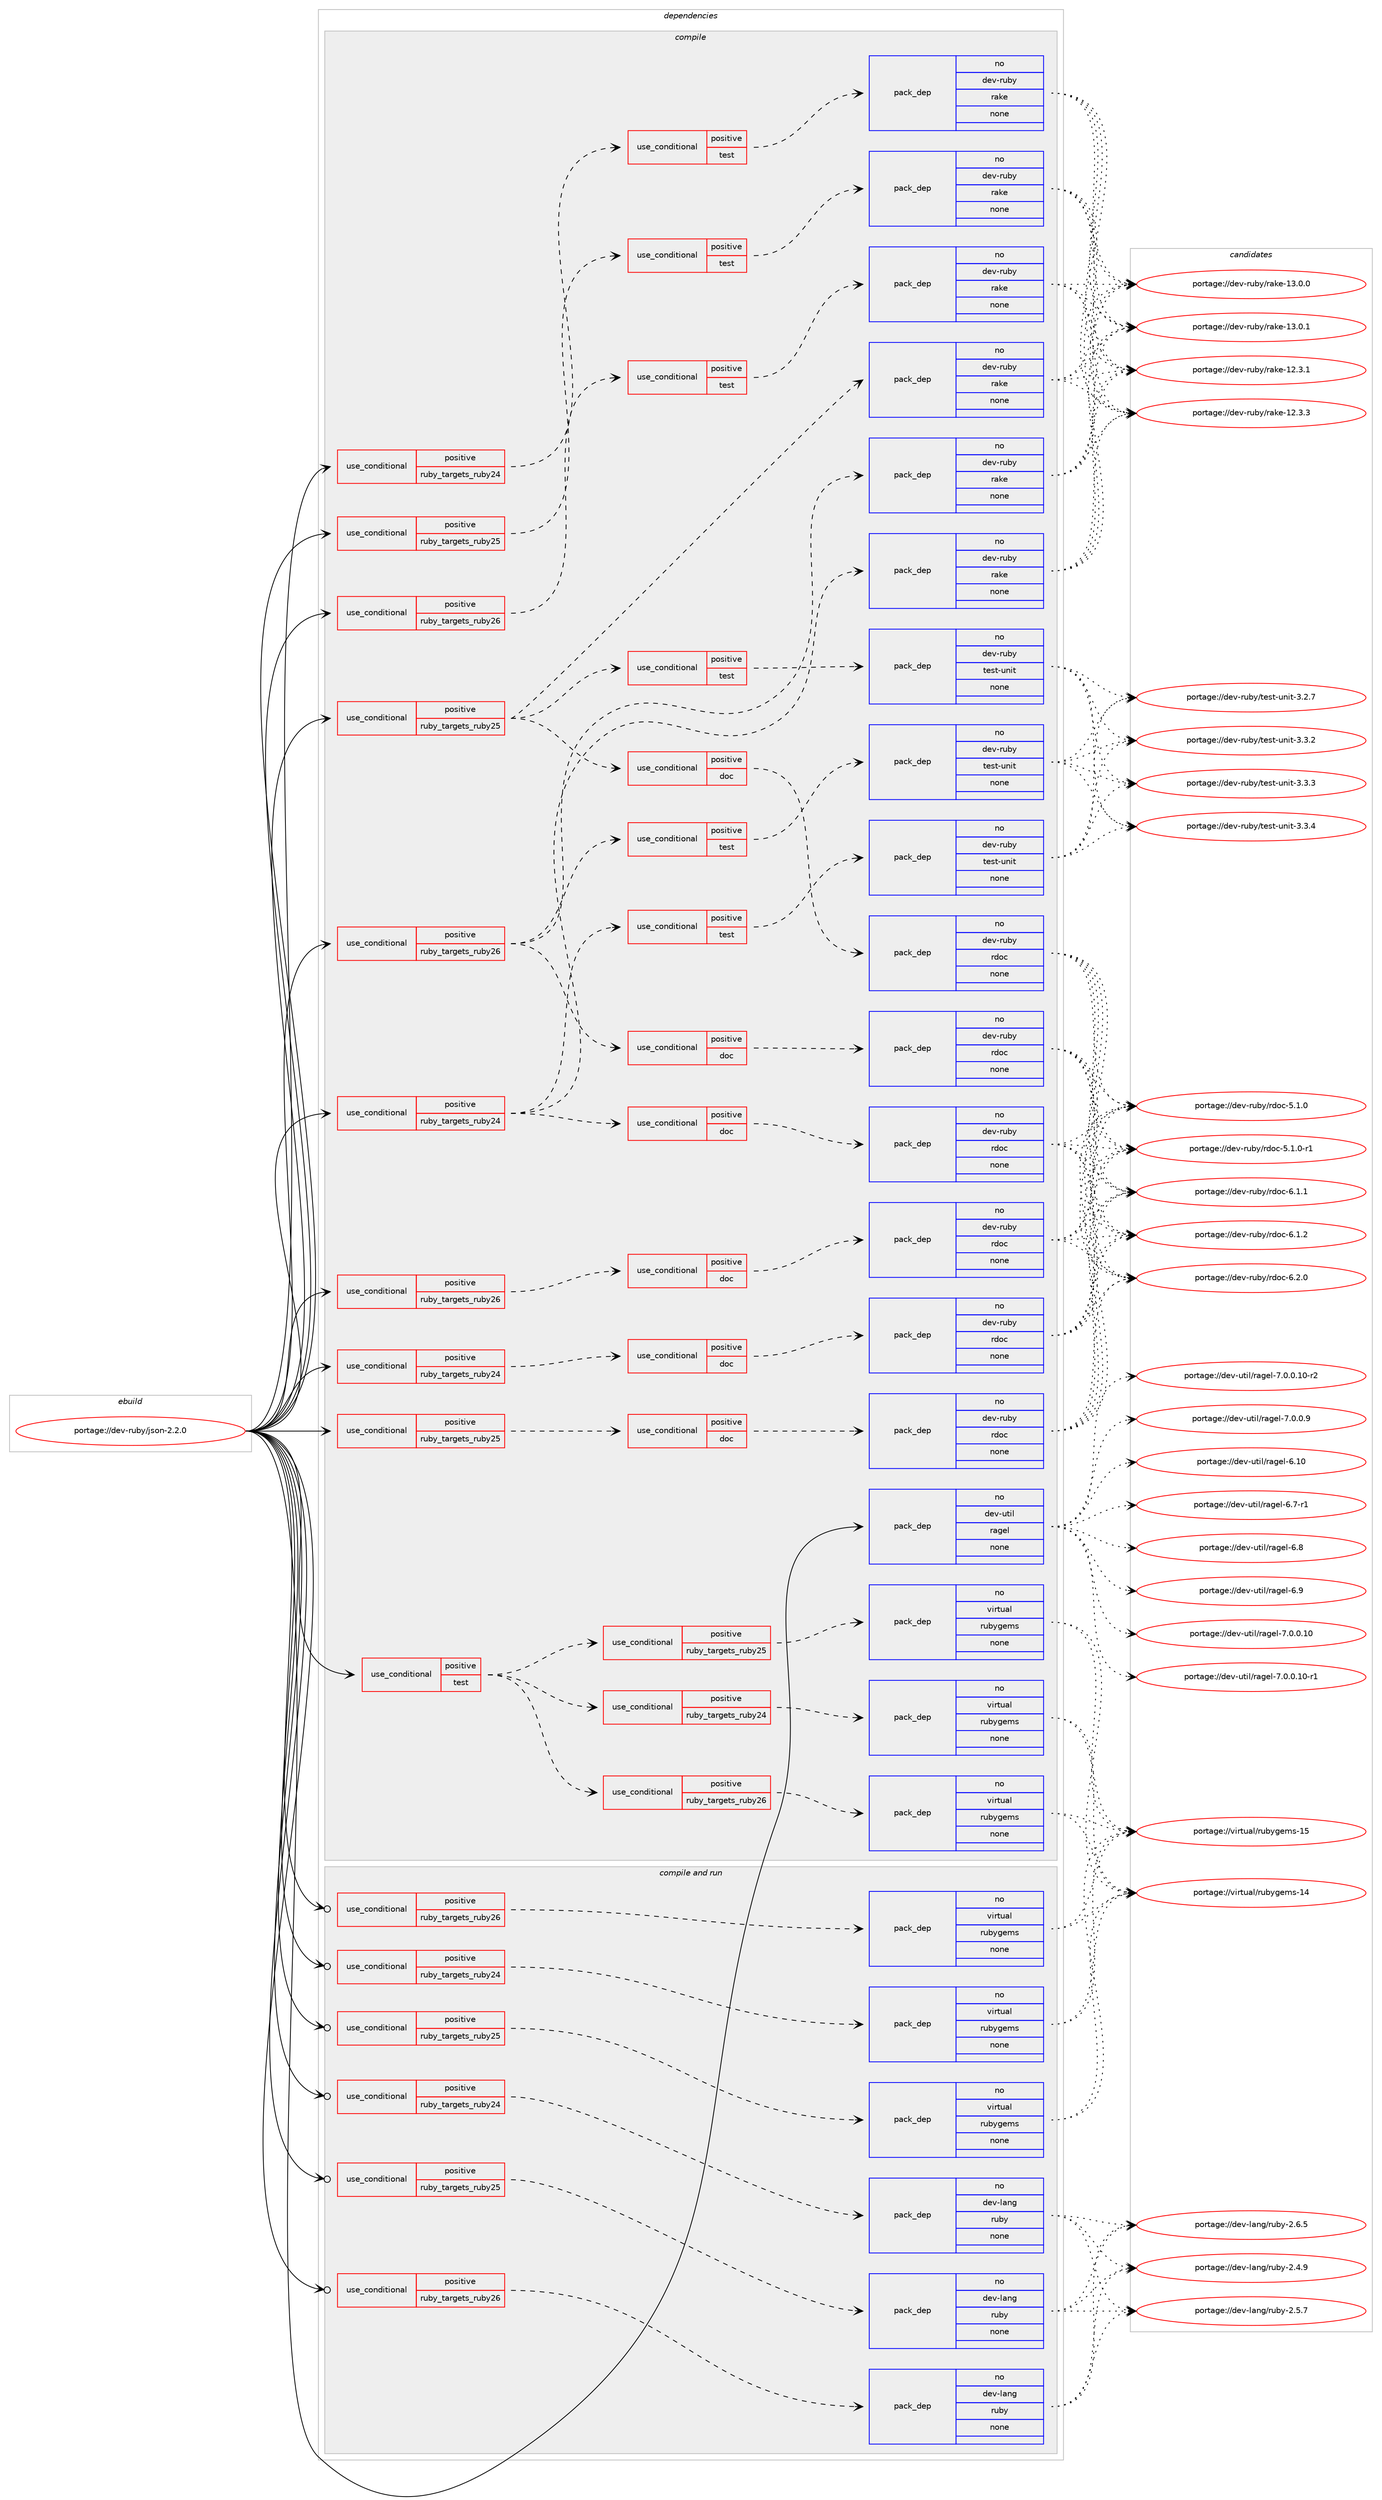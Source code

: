 digraph prolog {

# *************
# Graph options
# *************

newrank=true;
concentrate=true;
compound=true;
graph [rankdir=LR,fontname=Helvetica,fontsize=10,ranksep=1.5];#, ranksep=2.5, nodesep=0.2];
edge  [arrowhead=vee];
node  [fontname=Helvetica,fontsize=10];

# **********
# The ebuild
# **********

subgraph cluster_leftcol {
color=gray;
rank=same;
label=<<i>ebuild</i>>;
id [label="portage://dev-ruby/json-2.2.0", color=red, width=4, href="../dev-ruby/json-2.2.0.svg"];
}

# ****************
# The dependencies
# ****************

subgraph cluster_midcol {
color=gray;
label=<<i>dependencies</i>>;
subgraph cluster_compile {
fillcolor="#eeeeee";
style=filled;
label=<<i>compile</i>>;
subgraph cond54620 {
dependency225868 [label=<<TABLE BORDER="0" CELLBORDER="1" CELLSPACING="0" CELLPADDING="4"><TR><TD ROWSPAN="3" CELLPADDING="10">use_conditional</TD></TR><TR><TD>positive</TD></TR><TR><TD>ruby_targets_ruby24</TD></TR></TABLE>>, shape=none, color=red];
subgraph cond54621 {
dependency225869 [label=<<TABLE BORDER="0" CELLBORDER="1" CELLSPACING="0" CELLPADDING="4"><TR><TD ROWSPAN="3" CELLPADDING="10">use_conditional</TD></TR><TR><TD>positive</TD></TR><TR><TD>doc</TD></TR></TABLE>>, shape=none, color=red];
subgraph pack167748 {
dependency225870 [label=<<TABLE BORDER="0" CELLBORDER="1" CELLSPACING="0" CELLPADDING="4" WIDTH="220"><TR><TD ROWSPAN="6" CELLPADDING="30">pack_dep</TD></TR><TR><TD WIDTH="110">no</TD></TR><TR><TD>dev-ruby</TD></TR><TR><TD>rdoc</TD></TR><TR><TD>none</TD></TR><TR><TD></TD></TR></TABLE>>, shape=none, color=blue];
}
dependency225869:e -> dependency225870:w [weight=20,style="dashed",arrowhead="vee"];
}
dependency225868:e -> dependency225869:w [weight=20,style="dashed",arrowhead="vee"];
}
id:e -> dependency225868:w [weight=20,style="solid",arrowhead="vee"];
subgraph cond54622 {
dependency225871 [label=<<TABLE BORDER="0" CELLBORDER="1" CELLSPACING="0" CELLPADDING="4"><TR><TD ROWSPAN="3" CELLPADDING="10">use_conditional</TD></TR><TR><TD>positive</TD></TR><TR><TD>ruby_targets_ruby24</TD></TR></TABLE>>, shape=none, color=red];
subgraph cond54623 {
dependency225872 [label=<<TABLE BORDER="0" CELLBORDER="1" CELLSPACING="0" CELLPADDING="4"><TR><TD ROWSPAN="3" CELLPADDING="10">use_conditional</TD></TR><TR><TD>positive</TD></TR><TR><TD>test</TD></TR></TABLE>>, shape=none, color=red];
subgraph pack167749 {
dependency225873 [label=<<TABLE BORDER="0" CELLBORDER="1" CELLSPACING="0" CELLPADDING="4" WIDTH="220"><TR><TD ROWSPAN="6" CELLPADDING="30">pack_dep</TD></TR><TR><TD WIDTH="110">no</TD></TR><TR><TD>dev-ruby</TD></TR><TR><TD>rake</TD></TR><TR><TD>none</TD></TR><TR><TD></TD></TR></TABLE>>, shape=none, color=blue];
}
dependency225872:e -> dependency225873:w [weight=20,style="dashed",arrowhead="vee"];
}
dependency225871:e -> dependency225872:w [weight=20,style="dashed",arrowhead="vee"];
}
id:e -> dependency225871:w [weight=20,style="solid",arrowhead="vee"];
subgraph cond54624 {
dependency225874 [label=<<TABLE BORDER="0" CELLBORDER="1" CELLSPACING="0" CELLPADDING="4"><TR><TD ROWSPAN="3" CELLPADDING="10">use_conditional</TD></TR><TR><TD>positive</TD></TR><TR><TD>ruby_targets_ruby24</TD></TR></TABLE>>, shape=none, color=red];
subgraph pack167750 {
dependency225875 [label=<<TABLE BORDER="0" CELLBORDER="1" CELLSPACING="0" CELLPADDING="4" WIDTH="220"><TR><TD ROWSPAN="6" CELLPADDING="30">pack_dep</TD></TR><TR><TD WIDTH="110">no</TD></TR><TR><TD>dev-ruby</TD></TR><TR><TD>rake</TD></TR><TR><TD>none</TD></TR><TR><TD></TD></TR></TABLE>>, shape=none, color=blue];
}
dependency225874:e -> dependency225875:w [weight=20,style="dashed",arrowhead="vee"];
subgraph cond54625 {
dependency225876 [label=<<TABLE BORDER="0" CELLBORDER="1" CELLSPACING="0" CELLPADDING="4"><TR><TD ROWSPAN="3" CELLPADDING="10">use_conditional</TD></TR><TR><TD>positive</TD></TR><TR><TD>doc</TD></TR></TABLE>>, shape=none, color=red];
subgraph pack167751 {
dependency225877 [label=<<TABLE BORDER="0" CELLBORDER="1" CELLSPACING="0" CELLPADDING="4" WIDTH="220"><TR><TD ROWSPAN="6" CELLPADDING="30">pack_dep</TD></TR><TR><TD WIDTH="110">no</TD></TR><TR><TD>dev-ruby</TD></TR><TR><TD>rdoc</TD></TR><TR><TD>none</TD></TR><TR><TD></TD></TR></TABLE>>, shape=none, color=blue];
}
dependency225876:e -> dependency225877:w [weight=20,style="dashed",arrowhead="vee"];
}
dependency225874:e -> dependency225876:w [weight=20,style="dashed",arrowhead="vee"];
subgraph cond54626 {
dependency225878 [label=<<TABLE BORDER="0" CELLBORDER="1" CELLSPACING="0" CELLPADDING="4"><TR><TD ROWSPAN="3" CELLPADDING="10">use_conditional</TD></TR><TR><TD>positive</TD></TR><TR><TD>test</TD></TR></TABLE>>, shape=none, color=red];
subgraph pack167752 {
dependency225879 [label=<<TABLE BORDER="0" CELLBORDER="1" CELLSPACING="0" CELLPADDING="4" WIDTH="220"><TR><TD ROWSPAN="6" CELLPADDING="30">pack_dep</TD></TR><TR><TD WIDTH="110">no</TD></TR><TR><TD>dev-ruby</TD></TR><TR><TD>test-unit</TD></TR><TR><TD>none</TD></TR><TR><TD></TD></TR></TABLE>>, shape=none, color=blue];
}
dependency225878:e -> dependency225879:w [weight=20,style="dashed",arrowhead="vee"];
}
dependency225874:e -> dependency225878:w [weight=20,style="dashed",arrowhead="vee"];
}
id:e -> dependency225874:w [weight=20,style="solid",arrowhead="vee"];
subgraph cond54627 {
dependency225880 [label=<<TABLE BORDER="0" CELLBORDER="1" CELLSPACING="0" CELLPADDING="4"><TR><TD ROWSPAN="3" CELLPADDING="10">use_conditional</TD></TR><TR><TD>positive</TD></TR><TR><TD>ruby_targets_ruby25</TD></TR></TABLE>>, shape=none, color=red];
subgraph cond54628 {
dependency225881 [label=<<TABLE BORDER="0" CELLBORDER="1" CELLSPACING="0" CELLPADDING="4"><TR><TD ROWSPAN="3" CELLPADDING="10">use_conditional</TD></TR><TR><TD>positive</TD></TR><TR><TD>doc</TD></TR></TABLE>>, shape=none, color=red];
subgraph pack167753 {
dependency225882 [label=<<TABLE BORDER="0" CELLBORDER="1" CELLSPACING="0" CELLPADDING="4" WIDTH="220"><TR><TD ROWSPAN="6" CELLPADDING="30">pack_dep</TD></TR><TR><TD WIDTH="110">no</TD></TR><TR><TD>dev-ruby</TD></TR><TR><TD>rdoc</TD></TR><TR><TD>none</TD></TR><TR><TD></TD></TR></TABLE>>, shape=none, color=blue];
}
dependency225881:e -> dependency225882:w [weight=20,style="dashed",arrowhead="vee"];
}
dependency225880:e -> dependency225881:w [weight=20,style="dashed",arrowhead="vee"];
}
id:e -> dependency225880:w [weight=20,style="solid",arrowhead="vee"];
subgraph cond54629 {
dependency225883 [label=<<TABLE BORDER="0" CELLBORDER="1" CELLSPACING="0" CELLPADDING="4"><TR><TD ROWSPAN="3" CELLPADDING="10">use_conditional</TD></TR><TR><TD>positive</TD></TR><TR><TD>ruby_targets_ruby25</TD></TR></TABLE>>, shape=none, color=red];
subgraph cond54630 {
dependency225884 [label=<<TABLE BORDER="0" CELLBORDER="1" CELLSPACING="0" CELLPADDING="4"><TR><TD ROWSPAN="3" CELLPADDING="10">use_conditional</TD></TR><TR><TD>positive</TD></TR><TR><TD>test</TD></TR></TABLE>>, shape=none, color=red];
subgraph pack167754 {
dependency225885 [label=<<TABLE BORDER="0" CELLBORDER="1" CELLSPACING="0" CELLPADDING="4" WIDTH="220"><TR><TD ROWSPAN="6" CELLPADDING="30">pack_dep</TD></TR><TR><TD WIDTH="110">no</TD></TR><TR><TD>dev-ruby</TD></TR><TR><TD>rake</TD></TR><TR><TD>none</TD></TR><TR><TD></TD></TR></TABLE>>, shape=none, color=blue];
}
dependency225884:e -> dependency225885:w [weight=20,style="dashed",arrowhead="vee"];
}
dependency225883:e -> dependency225884:w [weight=20,style="dashed",arrowhead="vee"];
}
id:e -> dependency225883:w [weight=20,style="solid",arrowhead="vee"];
subgraph cond54631 {
dependency225886 [label=<<TABLE BORDER="0" CELLBORDER="1" CELLSPACING="0" CELLPADDING="4"><TR><TD ROWSPAN="3" CELLPADDING="10">use_conditional</TD></TR><TR><TD>positive</TD></TR><TR><TD>ruby_targets_ruby25</TD></TR></TABLE>>, shape=none, color=red];
subgraph pack167755 {
dependency225887 [label=<<TABLE BORDER="0" CELLBORDER="1" CELLSPACING="0" CELLPADDING="4" WIDTH="220"><TR><TD ROWSPAN="6" CELLPADDING="30">pack_dep</TD></TR><TR><TD WIDTH="110">no</TD></TR><TR><TD>dev-ruby</TD></TR><TR><TD>rake</TD></TR><TR><TD>none</TD></TR><TR><TD></TD></TR></TABLE>>, shape=none, color=blue];
}
dependency225886:e -> dependency225887:w [weight=20,style="dashed",arrowhead="vee"];
subgraph cond54632 {
dependency225888 [label=<<TABLE BORDER="0" CELLBORDER="1" CELLSPACING="0" CELLPADDING="4"><TR><TD ROWSPAN="3" CELLPADDING="10">use_conditional</TD></TR><TR><TD>positive</TD></TR><TR><TD>doc</TD></TR></TABLE>>, shape=none, color=red];
subgraph pack167756 {
dependency225889 [label=<<TABLE BORDER="0" CELLBORDER="1" CELLSPACING="0" CELLPADDING="4" WIDTH="220"><TR><TD ROWSPAN="6" CELLPADDING="30">pack_dep</TD></TR><TR><TD WIDTH="110">no</TD></TR><TR><TD>dev-ruby</TD></TR><TR><TD>rdoc</TD></TR><TR><TD>none</TD></TR><TR><TD></TD></TR></TABLE>>, shape=none, color=blue];
}
dependency225888:e -> dependency225889:w [weight=20,style="dashed",arrowhead="vee"];
}
dependency225886:e -> dependency225888:w [weight=20,style="dashed",arrowhead="vee"];
subgraph cond54633 {
dependency225890 [label=<<TABLE BORDER="0" CELLBORDER="1" CELLSPACING="0" CELLPADDING="4"><TR><TD ROWSPAN="3" CELLPADDING="10">use_conditional</TD></TR><TR><TD>positive</TD></TR><TR><TD>test</TD></TR></TABLE>>, shape=none, color=red];
subgraph pack167757 {
dependency225891 [label=<<TABLE BORDER="0" CELLBORDER="1" CELLSPACING="0" CELLPADDING="4" WIDTH="220"><TR><TD ROWSPAN="6" CELLPADDING="30">pack_dep</TD></TR><TR><TD WIDTH="110">no</TD></TR><TR><TD>dev-ruby</TD></TR><TR><TD>test-unit</TD></TR><TR><TD>none</TD></TR><TR><TD></TD></TR></TABLE>>, shape=none, color=blue];
}
dependency225890:e -> dependency225891:w [weight=20,style="dashed",arrowhead="vee"];
}
dependency225886:e -> dependency225890:w [weight=20,style="dashed",arrowhead="vee"];
}
id:e -> dependency225886:w [weight=20,style="solid",arrowhead="vee"];
subgraph cond54634 {
dependency225892 [label=<<TABLE BORDER="0" CELLBORDER="1" CELLSPACING="0" CELLPADDING="4"><TR><TD ROWSPAN="3" CELLPADDING="10">use_conditional</TD></TR><TR><TD>positive</TD></TR><TR><TD>ruby_targets_ruby26</TD></TR></TABLE>>, shape=none, color=red];
subgraph cond54635 {
dependency225893 [label=<<TABLE BORDER="0" CELLBORDER="1" CELLSPACING="0" CELLPADDING="4"><TR><TD ROWSPAN="3" CELLPADDING="10">use_conditional</TD></TR><TR><TD>positive</TD></TR><TR><TD>doc</TD></TR></TABLE>>, shape=none, color=red];
subgraph pack167758 {
dependency225894 [label=<<TABLE BORDER="0" CELLBORDER="1" CELLSPACING="0" CELLPADDING="4" WIDTH="220"><TR><TD ROWSPAN="6" CELLPADDING="30">pack_dep</TD></TR><TR><TD WIDTH="110">no</TD></TR><TR><TD>dev-ruby</TD></TR><TR><TD>rdoc</TD></TR><TR><TD>none</TD></TR><TR><TD></TD></TR></TABLE>>, shape=none, color=blue];
}
dependency225893:e -> dependency225894:w [weight=20,style="dashed",arrowhead="vee"];
}
dependency225892:e -> dependency225893:w [weight=20,style="dashed",arrowhead="vee"];
}
id:e -> dependency225892:w [weight=20,style="solid",arrowhead="vee"];
subgraph cond54636 {
dependency225895 [label=<<TABLE BORDER="0" CELLBORDER="1" CELLSPACING="0" CELLPADDING="4"><TR><TD ROWSPAN="3" CELLPADDING="10">use_conditional</TD></TR><TR><TD>positive</TD></TR><TR><TD>ruby_targets_ruby26</TD></TR></TABLE>>, shape=none, color=red];
subgraph cond54637 {
dependency225896 [label=<<TABLE BORDER="0" CELLBORDER="1" CELLSPACING="0" CELLPADDING="4"><TR><TD ROWSPAN="3" CELLPADDING="10">use_conditional</TD></TR><TR><TD>positive</TD></TR><TR><TD>test</TD></TR></TABLE>>, shape=none, color=red];
subgraph pack167759 {
dependency225897 [label=<<TABLE BORDER="0" CELLBORDER="1" CELLSPACING="0" CELLPADDING="4" WIDTH="220"><TR><TD ROWSPAN="6" CELLPADDING="30">pack_dep</TD></TR><TR><TD WIDTH="110">no</TD></TR><TR><TD>dev-ruby</TD></TR><TR><TD>rake</TD></TR><TR><TD>none</TD></TR><TR><TD></TD></TR></TABLE>>, shape=none, color=blue];
}
dependency225896:e -> dependency225897:w [weight=20,style="dashed",arrowhead="vee"];
}
dependency225895:e -> dependency225896:w [weight=20,style="dashed",arrowhead="vee"];
}
id:e -> dependency225895:w [weight=20,style="solid",arrowhead="vee"];
subgraph cond54638 {
dependency225898 [label=<<TABLE BORDER="0" CELLBORDER="1" CELLSPACING="0" CELLPADDING="4"><TR><TD ROWSPAN="3" CELLPADDING="10">use_conditional</TD></TR><TR><TD>positive</TD></TR><TR><TD>ruby_targets_ruby26</TD></TR></TABLE>>, shape=none, color=red];
subgraph pack167760 {
dependency225899 [label=<<TABLE BORDER="0" CELLBORDER="1" CELLSPACING="0" CELLPADDING="4" WIDTH="220"><TR><TD ROWSPAN="6" CELLPADDING="30">pack_dep</TD></TR><TR><TD WIDTH="110">no</TD></TR><TR><TD>dev-ruby</TD></TR><TR><TD>rake</TD></TR><TR><TD>none</TD></TR><TR><TD></TD></TR></TABLE>>, shape=none, color=blue];
}
dependency225898:e -> dependency225899:w [weight=20,style="dashed",arrowhead="vee"];
subgraph cond54639 {
dependency225900 [label=<<TABLE BORDER="0" CELLBORDER="1" CELLSPACING="0" CELLPADDING="4"><TR><TD ROWSPAN="3" CELLPADDING="10">use_conditional</TD></TR><TR><TD>positive</TD></TR><TR><TD>doc</TD></TR></TABLE>>, shape=none, color=red];
subgraph pack167761 {
dependency225901 [label=<<TABLE BORDER="0" CELLBORDER="1" CELLSPACING="0" CELLPADDING="4" WIDTH="220"><TR><TD ROWSPAN="6" CELLPADDING="30">pack_dep</TD></TR><TR><TD WIDTH="110">no</TD></TR><TR><TD>dev-ruby</TD></TR><TR><TD>rdoc</TD></TR><TR><TD>none</TD></TR><TR><TD></TD></TR></TABLE>>, shape=none, color=blue];
}
dependency225900:e -> dependency225901:w [weight=20,style="dashed",arrowhead="vee"];
}
dependency225898:e -> dependency225900:w [weight=20,style="dashed",arrowhead="vee"];
subgraph cond54640 {
dependency225902 [label=<<TABLE BORDER="0" CELLBORDER="1" CELLSPACING="0" CELLPADDING="4"><TR><TD ROWSPAN="3" CELLPADDING="10">use_conditional</TD></TR><TR><TD>positive</TD></TR><TR><TD>test</TD></TR></TABLE>>, shape=none, color=red];
subgraph pack167762 {
dependency225903 [label=<<TABLE BORDER="0" CELLBORDER="1" CELLSPACING="0" CELLPADDING="4" WIDTH="220"><TR><TD ROWSPAN="6" CELLPADDING="30">pack_dep</TD></TR><TR><TD WIDTH="110">no</TD></TR><TR><TD>dev-ruby</TD></TR><TR><TD>test-unit</TD></TR><TR><TD>none</TD></TR><TR><TD></TD></TR></TABLE>>, shape=none, color=blue];
}
dependency225902:e -> dependency225903:w [weight=20,style="dashed",arrowhead="vee"];
}
dependency225898:e -> dependency225902:w [weight=20,style="dashed",arrowhead="vee"];
}
id:e -> dependency225898:w [weight=20,style="solid",arrowhead="vee"];
subgraph cond54641 {
dependency225904 [label=<<TABLE BORDER="0" CELLBORDER="1" CELLSPACING="0" CELLPADDING="4"><TR><TD ROWSPAN="3" CELLPADDING="10">use_conditional</TD></TR><TR><TD>positive</TD></TR><TR><TD>test</TD></TR></TABLE>>, shape=none, color=red];
subgraph cond54642 {
dependency225905 [label=<<TABLE BORDER="0" CELLBORDER="1" CELLSPACING="0" CELLPADDING="4"><TR><TD ROWSPAN="3" CELLPADDING="10">use_conditional</TD></TR><TR><TD>positive</TD></TR><TR><TD>ruby_targets_ruby24</TD></TR></TABLE>>, shape=none, color=red];
subgraph pack167763 {
dependency225906 [label=<<TABLE BORDER="0" CELLBORDER="1" CELLSPACING="0" CELLPADDING="4" WIDTH="220"><TR><TD ROWSPAN="6" CELLPADDING="30">pack_dep</TD></TR><TR><TD WIDTH="110">no</TD></TR><TR><TD>virtual</TD></TR><TR><TD>rubygems</TD></TR><TR><TD>none</TD></TR><TR><TD></TD></TR></TABLE>>, shape=none, color=blue];
}
dependency225905:e -> dependency225906:w [weight=20,style="dashed",arrowhead="vee"];
}
dependency225904:e -> dependency225905:w [weight=20,style="dashed",arrowhead="vee"];
subgraph cond54643 {
dependency225907 [label=<<TABLE BORDER="0" CELLBORDER="1" CELLSPACING="0" CELLPADDING="4"><TR><TD ROWSPAN="3" CELLPADDING="10">use_conditional</TD></TR><TR><TD>positive</TD></TR><TR><TD>ruby_targets_ruby25</TD></TR></TABLE>>, shape=none, color=red];
subgraph pack167764 {
dependency225908 [label=<<TABLE BORDER="0" CELLBORDER="1" CELLSPACING="0" CELLPADDING="4" WIDTH="220"><TR><TD ROWSPAN="6" CELLPADDING="30">pack_dep</TD></TR><TR><TD WIDTH="110">no</TD></TR><TR><TD>virtual</TD></TR><TR><TD>rubygems</TD></TR><TR><TD>none</TD></TR><TR><TD></TD></TR></TABLE>>, shape=none, color=blue];
}
dependency225907:e -> dependency225908:w [weight=20,style="dashed",arrowhead="vee"];
}
dependency225904:e -> dependency225907:w [weight=20,style="dashed",arrowhead="vee"];
subgraph cond54644 {
dependency225909 [label=<<TABLE BORDER="0" CELLBORDER="1" CELLSPACING="0" CELLPADDING="4"><TR><TD ROWSPAN="3" CELLPADDING="10">use_conditional</TD></TR><TR><TD>positive</TD></TR><TR><TD>ruby_targets_ruby26</TD></TR></TABLE>>, shape=none, color=red];
subgraph pack167765 {
dependency225910 [label=<<TABLE BORDER="0" CELLBORDER="1" CELLSPACING="0" CELLPADDING="4" WIDTH="220"><TR><TD ROWSPAN="6" CELLPADDING="30">pack_dep</TD></TR><TR><TD WIDTH="110">no</TD></TR><TR><TD>virtual</TD></TR><TR><TD>rubygems</TD></TR><TR><TD>none</TD></TR><TR><TD></TD></TR></TABLE>>, shape=none, color=blue];
}
dependency225909:e -> dependency225910:w [weight=20,style="dashed",arrowhead="vee"];
}
dependency225904:e -> dependency225909:w [weight=20,style="dashed",arrowhead="vee"];
}
id:e -> dependency225904:w [weight=20,style="solid",arrowhead="vee"];
subgraph pack167766 {
dependency225911 [label=<<TABLE BORDER="0" CELLBORDER="1" CELLSPACING="0" CELLPADDING="4" WIDTH="220"><TR><TD ROWSPAN="6" CELLPADDING="30">pack_dep</TD></TR><TR><TD WIDTH="110">no</TD></TR><TR><TD>dev-util</TD></TR><TR><TD>ragel</TD></TR><TR><TD>none</TD></TR><TR><TD></TD></TR></TABLE>>, shape=none, color=blue];
}
id:e -> dependency225911:w [weight=20,style="solid",arrowhead="vee"];
}
subgraph cluster_compileandrun {
fillcolor="#eeeeee";
style=filled;
label=<<i>compile and run</i>>;
subgraph cond54645 {
dependency225912 [label=<<TABLE BORDER="0" CELLBORDER="1" CELLSPACING="0" CELLPADDING="4"><TR><TD ROWSPAN="3" CELLPADDING="10">use_conditional</TD></TR><TR><TD>positive</TD></TR><TR><TD>ruby_targets_ruby24</TD></TR></TABLE>>, shape=none, color=red];
subgraph pack167767 {
dependency225913 [label=<<TABLE BORDER="0" CELLBORDER="1" CELLSPACING="0" CELLPADDING="4" WIDTH="220"><TR><TD ROWSPAN="6" CELLPADDING="30">pack_dep</TD></TR><TR><TD WIDTH="110">no</TD></TR><TR><TD>dev-lang</TD></TR><TR><TD>ruby</TD></TR><TR><TD>none</TD></TR><TR><TD></TD></TR></TABLE>>, shape=none, color=blue];
}
dependency225912:e -> dependency225913:w [weight=20,style="dashed",arrowhead="vee"];
}
id:e -> dependency225912:w [weight=20,style="solid",arrowhead="odotvee"];
subgraph cond54646 {
dependency225914 [label=<<TABLE BORDER="0" CELLBORDER="1" CELLSPACING="0" CELLPADDING="4"><TR><TD ROWSPAN="3" CELLPADDING="10">use_conditional</TD></TR><TR><TD>positive</TD></TR><TR><TD>ruby_targets_ruby24</TD></TR></TABLE>>, shape=none, color=red];
subgraph pack167768 {
dependency225915 [label=<<TABLE BORDER="0" CELLBORDER="1" CELLSPACING="0" CELLPADDING="4" WIDTH="220"><TR><TD ROWSPAN="6" CELLPADDING="30">pack_dep</TD></TR><TR><TD WIDTH="110">no</TD></TR><TR><TD>virtual</TD></TR><TR><TD>rubygems</TD></TR><TR><TD>none</TD></TR><TR><TD></TD></TR></TABLE>>, shape=none, color=blue];
}
dependency225914:e -> dependency225915:w [weight=20,style="dashed",arrowhead="vee"];
}
id:e -> dependency225914:w [weight=20,style="solid",arrowhead="odotvee"];
subgraph cond54647 {
dependency225916 [label=<<TABLE BORDER="0" CELLBORDER="1" CELLSPACING="0" CELLPADDING="4"><TR><TD ROWSPAN="3" CELLPADDING="10">use_conditional</TD></TR><TR><TD>positive</TD></TR><TR><TD>ruby_targets_ruby25</TD></TR></TABLE>>, shape=none, color=red];
subgraph pack167769 {
dependency225917 [label=<<TABLE BORDER="0" CELLBORDER="1" CELLSPACING="0" CELLPADDING="4" WIDTH="220"><TR><TD ROWSPAN="6" CELLPADDING="30">pack_dep</TD></TR><TR><TD WIDTH="110">no</TD></TR><TR><TD>dev-lang</TD></TR><TR><TD>ruby</TD></TR><TR><TD>none</TD></TR><TR><TD></TD></TR></TABLE>>, shape=none, color=blue];
}
dependency225916:e -> dependency225917:w [weight=20,style="dashed",arrowhead="vee"];
}
id:e -> dependency225916:w [weight=20,style="solid",arrowhead="odotvee"];
subgraph cond54648 {
dependency225918 [label=<<TABLE BORDER="0" CELLBORDER="1" CELLSPACING="0" CELLPADDING="4"><TR><TD ROWSPAN="3" CELLPADDING="10">use_conditional</TD></TR><TR><TD>positive</TD></TR><TR><TD>ruby_targets_ruby25</TD></TR></TABLE>>, shape=none, color=red];
subgraph pack167770 {
dependency225919 [label=<<TABLE BORDER="0" CELLBORDER="1" CELLSPACING="0" CELLPADDING="4" WIDTH="220"><TR><TD ROWSPAN="6" CELLPADDING="30">pack_dep</TD></TR><TR><TD WIDTH="110">no</TD></TR><TR><TD>virtual</TD></TR><TR><TD>rubygems</TD></TR><TR><TD>none</TD></TR><TR><TD></TD></TR></TABLE>>, shape=none, color=blue];
}
dependency225918:e -> dependency225919:w [weight=20,style="dashed",arrowhead="vee"];
}
id:e -> dependency225918:w [weight=20,style="solid",arrowhead="odotvee"];
subgraph cond54649 {
dependency225920 [label=<<TABLE BORDER="0" CELLBORDER="1" CELLSPACING="0" CELLPADDING="4"><TR><TD ROWSPAN="3" CELLPADDING="10">use_conditional</TD></TR><TR><TD>positive</TD></TR><TR><TD>ruby_targets_ruby26</TD></TR></TABLE>>, shape=none, color=red];
subgraph pack167771 {
dependency225921 [label=<<TABLE BORDER="0" CELLBORDER="1" CELLSPACING="0" CELLPADDING="4" WIDTH="220"><TR><TD ROWSPAN="6" CELLPADDING="30">pack_dep</TD></TR><TR><TD WIDTH="110">no</TD></TR><TR><TD>dev-lang</TD></TR><TR><TD>ruby</TD></TR><TR><TD>none</TD></TR><TR><TD></TD></TR></TABLE>>, shape=none, color=blue];
}
dependency225920:e -> dependency225921:w [weight=20,style="dashed",arrowhead="vee"];
}
id:e -> dependency225920:w [weight=20,style="solid",arrowhead="odotvee"];
subgraph cond54650 {
dependency225922 [label=<<TABLE BORDER="0" CELLBORDER="1" CELLSPACING="0" CELLPADDING="4"><TR><TD ROWSPAN="3" CELLPADDING="10">use_conditional</TD></TR><TR><TD>positive</TD></TR><TR><TD>ruby_targets_ruby26</TD></TR></TABLE>>, shape=none, color=red];
subgraph pack167772 {
dependency225923 [label=<<TABLE BORDER="0" CELLBORDER="1" CELLSPACING="0" CELLPADDING="4" WIDTH="220"><TR><TD ROWSPAN="6" CELLPADDING="30">pack_dep</TD></TR><TR><TD WIDTH="110">no</TD></TR><TR><TD>virtual</TD></TR><TR><TD>rubygems</TD></TR><TR><TD>none</TD></TR><TR><TD></TD></TR></TABLE>>, shape=none, color=blue];
}
dependency225922:e -> dependency225923:w [weight=20,style="dashed",arrowhead="vee"];
}
id:e -> dependency225922:w [weight=20,style="solid",arrowhead="odotvee"];
}
subgraph cluster_run {
fillcolor="#eeeeee";
style=filled;
label=<<i>run</i>>;
}
}

# **************
# The candidates
# **************

subgraph cluster_choices {
rank=same;
color=gray;
label=<<i>candidates</i>>;

subgraph choice167748 {
color=black;
nodesep=1;
choiceportage10010111845114117981214711410011199455346494648 [label="portage://dev-ruby/rdoc-5.1.0", color=red, width=4,href="../dev-ruby/rdoc-5.1.0.svg"];
choiceportage100101118451141179812147114100111994553464946484511449 [label="portage://dev-ruby/rdoc-5.1.0-r1", color=red, width=4,href="../dev-ruby/rdoc-5.1.0-r1.svg"];
choiceportage10010111845114117981214711410011199455446494649 [label="portage://dev-ruby/rdoc-6.1.1", color=red, width=4,href="../dev-ruby/rdoc-6.1.1.svg"];
choiceportage10010111845114117981214711410011199455446494650 [label="portage://dev-ruby/rdoc-6.1.2", color=red, width=4,href="../dev-ruby/rdoc-6.1.2.svg"];
choiceportage10010111845114117981214711410011199455446504648 [label="portage://dev-ruby/rdoc-6.2.0", color=red, width=4,href="../dev-ruby/rdoc-6.2.0.svg"];
dependency225870:e -> choiceportage10010111845114117981214711410011199455346494648:w [style=dotted,weight="100"];
dependency225870:e -> choiceportage100101118451141179812147114100111994553464946484511449:w [style=dotted,weight="100"];
dependency225870:e -> choiceportage10010111845114117981214711410011199455446494649:w [style=dotted,weight="100"];
dependency225870:e -> choiceportage10010111845114117981214711410011199455446494650:w [style=dotted,weight="100"];
dependency225870:e -> choiceportage10010111845114117981214711410011199455446504648:w [style=dotted,weight="100"];
}
subgraph choice167749 {
color=black;
nodesep=1;
choiceportage1001011184511411798121471149710710145495046514649 [label="portage://dev-ruby/rake-12.3.1", color=red, width=4,href="../dev-ruby/rake-12.3.1.svg"];
choiceportage1001011184511411798121471149710710145495046514651 [label="portage://dev-ruby/rake-12.3.3", color=red, width=4,href="../dev-ruby/rake-12.3.3.svg"];
choiceportage1001011184511411798121471149710710145495146484648 [label="portage://dev-ruby/rake-13.0.0", color=red, width=4,href="../dev-ruby/rake-13.0.0.svg"];
choiceportage1001011184511411798121471149710710145495146484649 [label="portage://dev-ruby/rake-13.0.1", color=red, width=4,href="../dev-ruby/rake-13.0.1.svg"];
dependency225873:e -> choiceportage1001011184511411798121471149710710145495046514649:w [style=dotted,weight="100"];
dependency225873:e -> choiceportage1001011184511411798121471149710710145495046514651:w [style=dotted,weight="100"];
dependency225873:e -> choiceportage1001011184511411798121471149710710145495146484648:w [style=dotted,weight="100"];
dependency225873:e -> choiceportage1001011184511411798121471149710710145495146484649:w [style=dotted,weight="100"];
}
subgraph choice167750 {
color=black;
nodesep=1;
choiceportage1001011184511411798121471149710710145495046514649 [label="portage://dev-ruby/rake-12.3.1", color=red, width=4,href="../dev-ruby/rake-12.3.1.svg"];
choiceportage1001011184511411798121471149710710145495046514651 [label="portage://dev-ruby/rake-12.3.3", color=red, width=4,href="../dev-ruby/rake-12.3.3.svg"];
choiceportage1001011184511411798121471149710710145495146484648 [label="portage://dev-ruby/rake-13.0.0", color=red, width=4,href="../dev-ruby/rake-13.0.0.svg"];
choiceportage1001011184511411798121471149710710145495146484649 [label="portage://dev-ruby/rake-13.0.1", color=red, width=4,href="../dev-ruby/rake-13.0.1.svg"];
dependency225875:e -> choiceportage1001011184511411798121471149710710145495046514649:w [style=dotted,weight="100"];
dependency225875:e -> choiceportage1001011184511411798121471149710710145495046514651:w [style=dotted,weight="100"];
dependency225875:e -> choiceportage1001011184511411798121471149710710145495146484648:w [style=dotted,weight="100"];
dependency225875:e -> choiceportage1001011184511411798121471149710710145495146484649:w [style=dotted,weight="100"];
}
subgraph choice167751 {
color=black;
nodesep=1;
choiceportage10010111845114117981214711410011199455346494648 [label="portage://dev-ruby/rdoc-5.1.0", color=red, width=4,href="../dev-ruby/rdoc-5.1.0.svg"];
choiceportage100101118451141179812147114100111994553464946484511449 [label="portage://dev-ruby/rdoc-5.1.0-r1", color=red, width=4,href="../dev-ruby/rdoc-5.1.0-r1.svg"];
choiceportage10010111845114117981214711410011199455446494649 [label="portage://dev-ruby/rdoc-6.1.1", color=red, width=4,href="../dev-ruby/rdoc-6.1.1.svg"];
choiceportage10010111845114117981214711410011199455446494650 [label="portage://dev-ruby/rdoc-6.1.2", color=red, width=4,href="../dev-ruby/rdoc-6.1.2.svg"];
choiceportage10010111845114117981214711410011199455446504648 [label="portage://dev-ruby/rdoc-6.2.0", color=red, width=4,href="../dev-ruby/rdoc-6.2.0.svg"];
dependency225877:e -> choiceportage10010111845114117981214711410011199455346494648:w [style=dotted,weight="100"];
dependency225877:e -> choiceportage100101118451141179812147114100111994553464946484511449:w [style=dotted,weight="100"];
dependency225877:e -> choiceportage10010111845114117981214711410011199455446494649:w [style=dotted,weight="100"];
dependency225877:e -> choiceportage10010111845114117981214711410011199455446494650:w [style=dotted,weight="100"];
dependency225877:e -> choiceportage10010111845114117981214711410011199455446504648:w [style=dotted,weight="100"];
}
subgraph choice167752 {
color=black;
nodesep=1;
choiceportage10010111845114117981214711610111511645117110105116455146504655 [label="portage://dev-ruby/test-unit-3.2.7", color=red, width=4,href="../dev-ruby/test-unit-3.2.7.svg"];
choiceportage10010111845114117981214711610111511645117110105116455146514650 [label="portage://dev-ruby/test-unit-3.3.2", color=red, width=4,href="../dev-ruby/test-unit-3.3.2.svg"];
choiceportage10010111845114117981214711610111511645117110105116455146514651 [label="portage://dev-ruby/test-unit-3.3.3", color=red, width=4,href="../dev-ruby/test-unit-3.3.3.svg"];
choiceportage10010111845114117981214711610111511645117110105116455146514652 [label="portage://dev-ruby/test-unit-3.3.4", color=red, width=4,href="../dev-ruby/test-unit-3.3.4.svg"];
dependency225879:e -> choiceportage10010111845114117981214711610111511645117110105116455146504655:w [style=dotted,weight="100"];
dependency225879:e -> choiceportage10010111845114117981214711610111511645117110105116455146514650:w [style=dotted,weight="100"];
dependency225879:e -> choiceportage10010111845114117981214711610111511645117110105116455146514651:w [style=dotted,weight="100"];
dependency225879:e -> choiceportage10010111845114117981214711610111511645117110105116455146514652:w [style=dotted,weight="100"];
}
subgraph choice167753 {
color=black;
nodesep=1;
choiceportage10010111845114117981214711410011199455346494648 [label="portage://dev-ruby/rdoc-5.1.0", color=red, width=4,href="../dev-ruby/rdoc-5.1.0.svg"];
choiceportage100101118451141179812147114100111994553464946484511449 [label="portage://dev-ruby/rdoc-5.1.0-r1", color=red, width=4,href="../dev-ruby/rdoc-5.1.0-r1.svg"];
choiceportage10010111845114117981214711410011199455446494649 [label="portage://dev-ruby/rdoc-6.1.1", color=red, width=4,href="../dev-ruby/rdoc-6.1.1.svg"];
choiceportage10010111845114117981214711410011199455446494650 [label="portage://dev-ruby/rdoc-6.1.2", color=red, width=4,href="../dev-ruby/rdoc-6.1.2.svg"];
choiceportage10010111845114117981214711410011199455446504648 [label="portage://dev-ruby/rdoc-6.2.0", color=red, width=4,href="../dev-ruby/rdoc-6.2.0.svg"];
dependency225882:e -> choiceportage10010111845114117981214711410011199455346494648:w [style=dotted,weight="100"];
dependency225882:e -> choiceportage100101118451141179812147114100111994553464946484511449:w [style=dotted,weight="100"];
dependency225882:e -> choiceportage10010111845114117981214711410011199455446494649:w [style=dotted,weight="100"];
dependency225882:e -> choiceportage10010111845114117981214711410011199455446494650:w [style=dotted,weight="100"];
dependency225882:e -> choiceportage10010111845114117981214711410011199455446504648:w [style=dotted,weight="100"];
}
subgraph choice167754 {
color=black;
nodesep=1;
choiceportage1001011184511411798121471149710710145495046514649 [label="portage://dev-ruby/rake-12.3.1", color=red, width=4,href="../dev-ruby/rake-12.3.1.svg"];
choiceportage1001011184511411798121471149710710145495046514651 [label="portage://dev-ruby/rake-12.3.3", color=red, width=4,href="../dev-ruby/rake-12.3.3.svg"];
choiceportage1001011184511411798121471149710710145495146484648 [label="portage://dev-ruby/rake-13.0.0", color=red, width=4,href="../dev-ruby/rake-13.0.0.svg"];
choiceportage1001011184511411798121471149710710145495146484649 [label="portage://dev-ruby/rake-13.0.1", color=red, width=4,href="../dev-ruby/rake-13.0.1.svg"];
dependency225885:e -> choiceportage1001011184511411798121471149710710145495046514649:w [style=dotted,weight="100"];
dependency225885:e -> choiceportage1001011184511411798121471149710710145495046514651:w [style=dotted,weight="100"];
dependency225885:e -> choiceportage1001011184511411798121471149710710145495146484648:w [style=dotted,weight="100"];
dependency225885:e -> choiceportage1001011184511411798121471149710710145495146484649:w [style=dotted,weight="100"];
}
subgraph choice167755 {
color=black;
nodesep=1;
choiceportage1001011184511411798121471149710710145495046514649 [label="portage://dev-ruby/rake-12.3.1", color=red, width=4,href="../dev-ruby/rake-12.3.1.svg"];
choiceportage1001011184511411798121471149710710145495046514651 [label="portage://dev-ruby/rake-12.3.3", color=red, width=4,href="../dev-ruby/rake-12.3.3.svg"];
choiceportage1001011184511411798121471149710710145495146484648 [label="portage://dev-ruby/rake-13.0.0", color=red, width=4,href="../dev-ruby/rake-13.0.0.svg"];
choiceportage1001011184511411798121471149710710145495146484649 [label="portage://dev-ruby/rake-13.0.1", color=red, width=4,href="../dev-ruby/rake-13.0.1.svg"];
dependency225887:e -> choiceportage1001011184511411798121471149710710145495046514649:w [style=dotted,weight="100"];
dependency225887:e -> choiceportage1001011184511411798121471149710710145495046514651:w [style=dotted,weight="100"];
dependency225887:e -> choiceportage1001011184511411798121471149710710145495146484648:w [style=dotted,weight="100"];
dependency225887:e -> choiceportage1001011184511411798121471149710710145495146484649:w [style=dotted,weight="100"];
}
subgraph choice167756 {
color=black;
nodesep=1;
choiceportage10010111845114117981214711410011199455346494648 [label="portage://dev-ruby/rdoc-5.1.0", color=red, width=4,href="../dev-ruby/rdoc-5.1.0.svg"];
choiceportage100101118451141179812147114100111994553464946484511449 [label="portage://dev-ruby/rdoc-5.1.0-r1", color=red, width=4,href="../dev-ruby/rdoc-5.1.0-r1.svg"];
choiceportage10010111845114117981214711410011199455446494649 [label="portage://dev-ruby/rdoc-6.1.1", color=red, width=4,href="../dev-ruby/rdoc-6.1.1.svg"];
choiceportage10010111845114117981214711410011199455446494650 [label="portage://dev-ruby/rdoc-6.1.2", color=red, width=4,href="../dev-ruby/rdoc-6.1.2.svg"];
choiceportage10010111845114117981214711410011199455446504648 [label="portage://dev-ruby/rdoc-6.2.0", color=red, width=4,href="../dev-ruby/rdoc-6.2.0.svg"];
dependency225889:e -> choiceportage10010111845114117981214711410011199455346494648:w [style=dotted,weight="100"];
dependency225889:e -> choiceportage100101118451141179812147114100111994553464946484511449:w [style=dotted,weight="100"];
dependency225889:e -> choiceportage10010111845114117981214711410011199455446494649:w [style=dotted,weight="100"];
dependency225889:e -> choiceportage10010111845114117981214711410011199455446494650:w [style=dotted,weight="100"];
dependency225889:e -> choiceportage10010111845114117981214711410011199455446504648:w [style=dotted,weight="100"];
}
subgraph choice167757 {
color=black;
nodesep=1;
choiceportage10010111845114117981214711610111511645117110105116455146504655 [label="portage://dev-ruby/test-unit-3.2.7", color=red, width=4,href="../dev-ruby/test-unit-3.2.7.svg"];
choiceportage10010111845114117981214711610111511645117110105116455146514650 [label="portage://dev-ruby/test-unit-3.3.2", color=red, width=4,href="../dev-ruby/test-unit-3.3.2.svg"];
choiceportage10010111845114117981214711610111511645117110105116455146514651 [label="portage://dev-ruby/test-unit-3.3.3", color=red, width=4,href="../dev-ruby/test-unit-3.3.3.svg"];
choiceportage10010111845114117981214711610111511645117110105116455146514652 [label="portage://dev-ruby/test-unit-3.3.4", color=red, width=4,href="../dev-ruby/test-unit-3.3.4.svg"];
dependency225891:e -> choiceportage10010111845114117981214711610111511645117110105116455146504655:w [style=dotted,weight="100"];
dependency225891:e -> choiceportage10010111845114117981214711610111511645117110105116455146514650:w [style=dotted,weight="100"];
dependency225891:e -> choiceportage10010111845114117981214711610111511645117110105116455146514651:w [style=dotted,weight="100"];
dependency225891:e -> choiceportage10010111845114117981214711610111511645117110105116455146514652:w [style=dotted,weight="100"];
}
subgraph choice167758 {
color=black;
nodesep=1;
choiceportage10010111845114117981214711410011199455346494648 [label="portage://dev-ruby/rdoc-5.1.0", color=red, width=4,href="../dev-ruby/rdoc-5.1.0.svg"];
choiceportage100101118451141179812147114100111994553464946484511449 [label="portage://dev-ruby/rdoc-5.1.0-r1", color=red, width=4,href="../dev-ruby/rdoc-5.1.0-r1.svg"];
choiceportage10010111845114117981214711410011199455446494649 [label="portage://dev-ruby/rdoc-6.1.1", color=red, width=4,href="../dev-ruby/rdoc-6.1.1.svg"];
choiceportage10010111845114117981214711410011199455446494650 [label="portage://dev-ruby/rdoc-6.1.2", color=red, width=4,href="../dev-ruby/rdoc-6.1.2.svg"];
choiceportage10010111845114117981214711410011199455446504648 [label="portage://dev-ruby/rdoc-6.2.0", color=red, width=4,href="../dev-ruby/rdoc-6.2.0.svg"];
dependency225894:e -> choiceportage10010111845114117981214711410011199455346494648:w [style=dotted,weight="100"];
dependency225894:e -> choiceportage100101118451141179812147114100111994553464946484511449:w [style=dotted,weight="100"];
dependency225894:e -> choiceportage10010111845114117981214711410011199455446494649:w [style=dotted,weight="100"];
dependency225894:e -> choiceportage10010111845114117981214711410011199455446494650:w [style=dotted,weight="100"];
dependency225894:e -> choiceportage10010111845114117981214711410011199455446504648:w [style=dotted,weight="100"];
}
subgraph choice167759 {
color=black;
nodesep=1;
choiceportage1001011184511411798121471149710710145495046514649 [label="portage://dev-ruby/rake-12.3.1", color=red, width=4,href="../dev-ruby/rake-12.3.1.svg"];
choiceportage1001011184511411798121471149710710145495046514651 [label="portage://dev-ruby/rake-12.3.3", color=red, width=4,href="../dev-ruby/rake-12.3.3.svg"];
choiceportage1001011184511411798121471149710710145495146484648 [label="portage://dev-ruby/rake-13.0.0", color=red, width=4,href="../dev-ruby/rake-13.0.0.svg"];
choiceportage1001011184511411798121471149710710145495146484649 [label="portage://dev-ruby/rake-13.0.1", color=red, width=4,href="../dev-ruby/rake-13.0.1.svg"];
dependency225897:e -> choiceportage1001011184511411798121471149710710145495046514649:w [style=dotted,weight="100"];
dependency225897:e -> choiceportage1001011184511411798121471149710710145495046514651:w [style=dotted,weight="100"];
dependency225897:e -> choiceportage1001011184511411798121471149710710145495146484648:w [style=dotted,weight="100"];
dependency225897:e -> choiceportage1001011184511411798121471149710710145495146484649:w [style=dotted,weight="100"];
}
subgraph choice167760 {
color=black;
nodesep=1;
choiceportage1001011184511411798121471149710710145495046514649 [label="portage://dev-ruby/rake-12.3.1", color=red, width=4,href="../dev-ruby/rake-12.3.1.svg"];
choiceportage1001011184511411798121471149710710145495046514651 [label="portage://dev-ruby/rake-12.3.3", color=red, width=4,href="../dev-ruby/rake-12.3.3.svg"];
choiceportage1001011184511411798121471149710710145495146484648 [label="portage://dev-ruby/rake-13.0.0", color=red, width=4,href="../dev-ruby/rake-13.0.0.svg"];
choiceportage1001011184511411798121471149710710145495146484649 [label="portage://dev-ruby/rake-13.0.1", color=red, width=4,href="../dev-ruby/rake-13.0.1.svg"];
dependency225899:e -> choiceportage1001011184511411798121471149710710145495046514649:w [style=dotted,weight="100"];
dependency225899:e -> choiceportage1001011184511411798121471149710710145495046514651:w [style=dotted,weight="100"];
dependency225899:e -> choiceportage1001011184511411798121471149710710145495146484648:w [style=dotted,weight="100"];
dependency225899:e -> choiceportage1001011184511411798121471149710710145495146484649:w [style=dotted,weight="100"];
}
subgraph choice167761 {
color=black;
nodesep=1;
choiceportage10010111845114117981214711410011199455346494648 [label="portage://dev-ruby/rdoc-5.1.0", color=red, width=4,href="../dev-ruby/rdoc-5.1.0.svg"];
choiceportage100101118451141179812147114100111994553464946484511449 [label="portage://dev-ruby/rdoc-5.1.0-r1", color=red, width=4,href="../dev-ruby/rdoc-5.1.0-r1.svg"];
choiceportage10010111845114117981214711410011199455446494649 [label="portage://dev-ruby/rdoc-6.1.1", color=red, width=4,href="../dev-ruby/rdoc-6.1.1.svg"];
choiceportage10010111845114117981214711410011199455446494650 [label="portage://dev-ruby/rdoc-6.1.2", color=red, width=4,href="../dev-ruby/rdoc-6.1.2.svg"];
choiceportage10010111845114117981214711410011199455446504648 [label="portage://dev-ruby/rdoc-6.2.0", color=red, width=4,href="../dev-ruby/rdoc-6.2.0.svg"];
dependency225901:e -> choiceportage10010111845114117981214711410011199455346494648:w [style=dotted,weight="100"];
dependency225901:e -> choiceportage100101118451141179812147114100111994553464946484511449:w [style=dotted,weight="100"];
dependency225901:e -> choiceportage10010111845114117981214711410011199455446494649:w [style=dotted,weight="100"];
dependency225901:e -> choiceportage10010111845114117981214711410011199455446494650:w [style=dotted,weight="100"];
dependency225901:e -> choiceportage10010111845114117981214711410011199455446504648:w [style=dotted,weight="100"];
}
subgraph choice167762 {
color=black;
nodesep=1;
choiceportage10010111845114117981214711610111511645117110105116455146504655 [label="portage://dev-ruby/test-unit-3.2.7", color=red, width=4,href="../dev-ruby/test-unit-3.2.7.svg"];
choiceportage10010111845114117981214711610111511645117110105116455146514650 [label="portage://dev-ruby/test-unit-3.3.2", color=red, width=4,href="../dev-ruby/test-unit-3.3.2.svg"];
choiceportage10010111845114117981214711610111511645117110105116455146514651 [label="portage://dev-ruby/test-unit-3.3.3", color=red, width=4,href="../dev-ruby/test-unit-3.3.3.svg"];
choiceportage10010111845114117981214711610111511645117110105116455146514652 [label="portage://dev-ruby/test-unit-3.3.4", color=red, width=4,href="../dev-ruby/test-unit-3.3.4.svg"];
dependency225903:e -> choiceportage10010111845114117981214711610111511645117110105116455146504655:w [style=dotted,weight="100"];
dependency225903:e -> choiceportage10010111845114117981214711610111511645117110105116455146514650:w [style=dotted,weight="100"];
dependency225903:e -> choiceportage10010111845114117981214711610111511645117110105116455146514651:w [style=dotted,weight="100"];
dependency225903:e -> choiceportage10010111845114117981214711610111511645117110105116455146514652:w [style=dotted,weight="100"];
}
subgraph choice167763 {
color=black;
nodesep=1;
choiceportage118105114116117971084711411798121103101109115454952 [label="portage://virtual/rubygems-14", color=red, width=4,href="../virtual/rubygems-14.svg"];
choiceportage118105114116117971084711411798121103101109115454953 [label="portage://virtual/rubygems-15", color=red, width=4,href="../virtual/rubygems-15.svg"];
dependency225906:e -> choiceportage118105114116117971084711411798121103101109115454952:w [style=dotted,weight="100"];
dependency225906:e -> choiceportage118105114116117971084711411798121103101109115454953:w [style=dotted,weight="100"];
}
subgraph choice167764 {
color=black;
nodesep=1;
choiceportage118105114116117971084711411798121103101109115454952 [label="portage://virtual/rubygems-14", color=red, width=4,href="../virtual/rubygems-14.svg"];
choiceportage118105114116117971084711411798121103101109115454953 [label="portage://virtual/rubygems-15", color=red, width=4,href="../virtual/rubygems-15.svg"];
dependency225908:e -> choiceportage118105114116117971084711411798121103101109115454952:w [style=dotted,weight="100"];
dependency225908:e -> choiceportage118105114116117971084711411798121103101109115454953:w [style=dotted,weight="100"];
}
subgraph choice167765 {
color=black;
nodesep=1;
choiceportage118105114116117971084711411798121103101109115454952 [label="portage://virtual/rubygems-14", color=red, width=4,href="../virtual/rubygems-14.svg"];
choiceportage118105114116117971084711411798121103101109115454953 [label="portage://virtual/rubygems-15", color=red, width=4,href="../virtual/rubygems-15.svg"];
dependency225910:e -> choiceportage118105114116117971084711411798121103101109115454952:w [style=dotted,weight="100"];
dependency225910:e -> choiceportage118105114116117971084711411798121103101109115454953:w [style=dotted,weight="100"];
}
subgraph choice167766 {
color=black;
nodesep=1;
choiceportage1001011184511711610510847114971031011084554464948 [label="portage://dev-util/ragel-6.10", color=red, width=4,href="../dev-util/ragel-6.10.svg"];
choiceportage100101118451171161051084711497103101108455446554511449 [label="portage://dev-util/ragel-6.7-r1", color=red, width=4,href="../dev-util/ragel-6.7-r1.svg"];
choiceportage10010111845117116105108471149710310110845544656 [label="portage://dev-util/ragel-6.8", color=red, width=4,href="../dev-util/ragel-6.8.svg"];
choiceportage10010111845117116105108471149710310110845544657 [label="portage://dev-util/ragel-6.9", color=red, width=4,href="../dev-util/ragel-6.9.svg"];
choiceportage100101118451171161051084711497103101108455546484648464948 [label="portage://dev-util/ragel-7.0.0.10", color=red, width=4,href="../dev-util/ragel-7.0.0.10.svg"];
choiceportage1001011184511711610510847114971031011084555464846484649484511449 [label="portage://dev-util/ragel-7.0.0.10-r1", color=red, width=4,href="../dev-util/ragel-7.0.0.10-r1.svg"];
choiceportage1001011184511711610510847114971031011084555464846484649484511450 [label="portage://dev-util/ragel-7.0.0.10-r2", color=red, width=4,href="../dev-util/ragel-7.0.0.10-r2.svg"];
choiceportage1001011184511711610510847114971031011084555464846484657 [label="portage://dev-util/ragel-7.0.0.9", color=red, width=4,href="../dev-util/ragel-7.0.0.9.svg"];
dependency225911:e -> choiceportage1001011184511711610510847114971031011084554464948:w [style=dotted,weight="100"];
dependency225911:e -> choiceportage100101118451171161051084711497103101108455446554511449:w [style=dotted,weight="100"];
dependency225911:e -> choiceportage10010111845117116105108471149710310110845544656:w [style=dotted,weight="100"];
dependency225911:e -> choiceportage10010111845117116105108471149710310110845544657:w [style=dotted,weight="100"];
dependency225911:e -> choiceportage100101118451171161051084711497103101108455546484648464948:w [style=dotted,weight="100"];
dependency225911:e -> choiceportage1001011184511711610510847114971031011084555464846484649484511449:w [style=dotted,weight="100"];
dependency225911:e -> choiceportage1001011184511711610510847114971031011084555464846484649484511450:w [style=dotted,weight="100"];
dependency225911:e -> choiceportage1001011184511711610510847114971031011084555464846484657:w [style=dotted,weight="100"];
}
subgraph choice167767 {
color=black;
nodesep=1;
choiceportage10010111845108971101034711411798121455046524657 [label="portage://dev-lang/ruby-2.4.9", color=red, width=4,href="../dev-lang/ruby-2.4.9.svg"];
choiceportage10010111845108971101034711411798121455046534655 [label="portage://dev-lang/ruby-2.5.7", color=red, width=4,href="../dev-lang/ruby-2.5.7.svg"];
choiceportage10010111845108971101034711411798121455046544653 [label="portage://dev-lang/ruby-2.6.5", color=red, width=4,href="../dev-lang/ruby-2.6.5.svg"];
dependency225913:e -> choiceportage10010111845108971101034711411798121455046524657:w [style=dotted,weight="100"];
dependency225913:e -> choiceportage10010111845108971101034711411798121455046534655:w [style=dotted,weight="100"];
dependency225913:e -> choiceportage10010111845108971101034711411798121455046544653:w [style=dotted,weight="100"];
}
subgraph choice167768 {
color=black;
nodesep=1;
choiceportage118105114116117971084711411798121103101109115454952 [label="portage://virtual/rubygems-14", color=red, width=4,href="../virtual/rubygems-14.svg"];
choiceportage118105114116117971084711411798121103101109115454953 [label="portage://virtual/rubygems-15", color=red, width=4,href="../virtual/rubygems-15.svg"];
dependency225915:e -> choiceportage118105114116117971084711411798121103101109115454952:w [style=dotted,weight="100"];
dependency225915:e -> choiceportage118105114116117971084711411798121103101109115454953:w [style=dotted,weight="100"];
}
subgraph choice167769 {
color=black;
nodesep=1;
choiceportage10010111845108971101034711411798121455046524657 [label="portage://dev-lang/ruby-2.4.9", color=red, width=4,href="../dev-lang/ruby-2.4.9.svg"];
choiceportage10010111845108971101034711411798121455046534655 [label="portage://dev-lang/ruby-2.5.7", color=red, width=4,href="../dev-lang/ruby-2.5.7.svg"];
choiceportage10010111845108971101034711411798121455046544653 [label="portage://dev-lang/ruby-2.6.5", color=red, width=4,href="../dev-lang/ruby-2.6.5.svg"];
dependency225917:e -> choiceportage10010111845108971101034711411798121455046524657:w [style=dotted,weight="100"];
dependency225917:e -> choiceportage10010111845108971101034711411798121455046534655:w [style=dotted,weight="100"];
dependency225917:e -> choiceportage10010111845108971101034711411798121455046544653:w [style=dotted,weight="100"];
}
subgraph choice167770 {
color=black;
nodesep=1;
choiceportage118105114116117971084711411798121103101109115454952 [label="portage://virtual/rubygems-14", color=red, width=4,href="../virtual/rubygems-14.svg"];
choiceportage118105114116117971084711411798121103101109115454953 [label="portage://virtual/rubygems-15", color=red, width=4,href="../virtual/rubygems-15.svg"];
dependency225919:e -> choiceportage118105114116117971084711411798121103101109115454952:w [style=dotted,weight="100"];
dependency225919:e -> choiceportage118105114116117971084711411798121103101109115454953:w [style=dotted,weight="100"];
}
subgraph choice167771 {
color=black;
nodesep=1;
choiceportage10010111845108971101034711411798121455046524657 [label="portage://dev-lang/ruby-2.4.9", color=red, width=4,href="../dev-lang/ruby-2.4.9.svg"];
choiceportage10010111845108971101034711411798121455046534655 [label="portage://dev-lang/ruby-2.5.7", color=red, width=4,href="../dev-lang/ruby-2.5.7.svg"];
choiceportage10010111845108971101034711411798121455046544653 [label="portage://dev-lang/ruby-2.6.5", color=red, width=4,href="../dev-lang/ruby-2.6.5.svg"];
dependency225921:e -> choiceportage10010111845108971101034711411798121455046524657:w [style=dotted,weight="100"];
dependency225921:e -> choiceportage10010111845108971101034711411798121455046534655:w [style=dotted,weight="100"];
dependency225921:e -> choiceportage10010111845108971101034711411798121455046544653:w [style=dotted,weight="100"];
}
subgraph choice167772 {
color=black;
nodesep=1;
choiceportage118105114116117971084711411798121103101109115454952 [label="portage://virtual/rubygems-14", color=red, width=4,href="../virtual/rubygems-14.svg"];
choiceportage118105114116117971084711411798121103101109115454953 [label="portage://virtual/rubygems-15", color=red, width=4,href="../virtual/rubygems-15.svg"];
dependency225923:e -> choiceportage118105114116117971084711411798121103101109115454952:w [style=dotted,weight="100"];
dependency225923:e -> choiceportage118105114116117971084711411798121103101109115454953:w [style=dotted,weight="100"];
}
}

}
